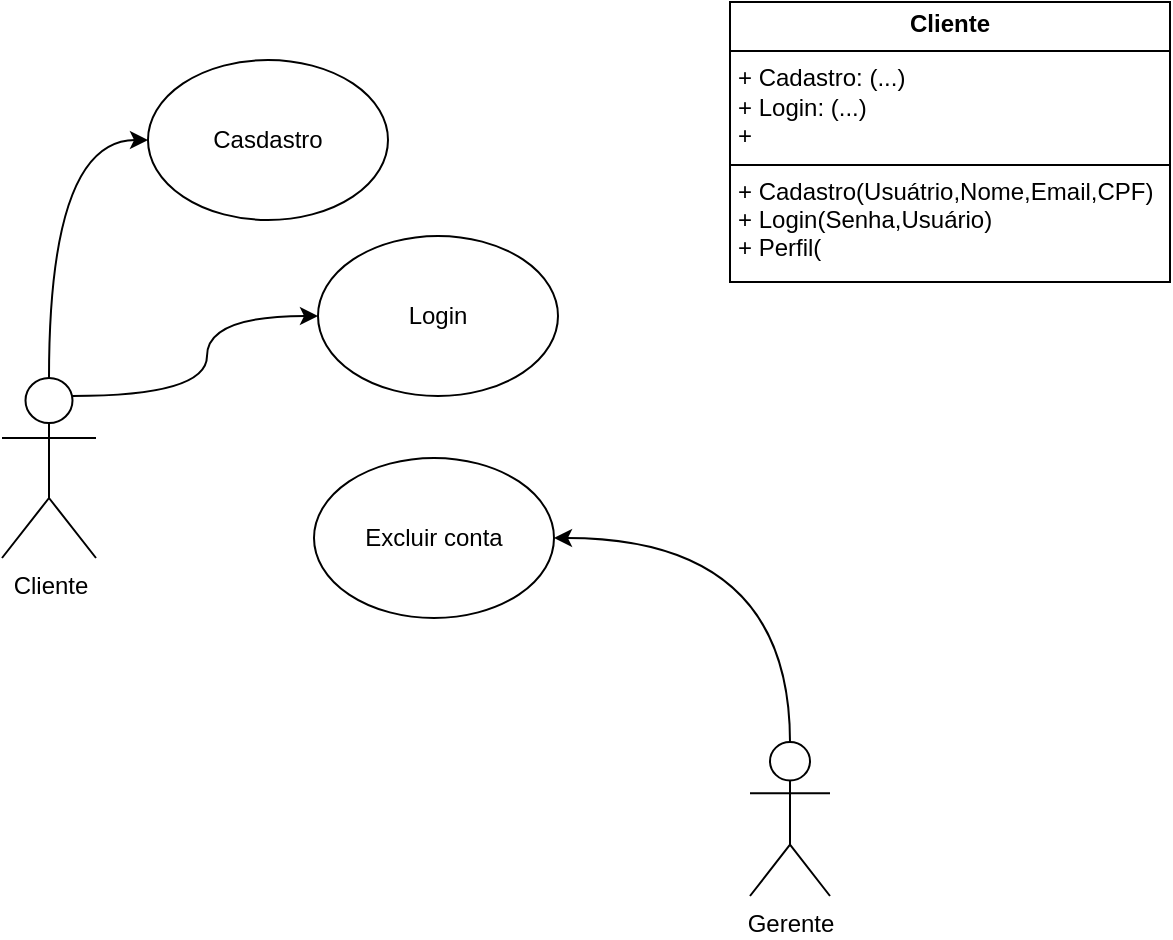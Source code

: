 <mxfile version="26.1.3" pages="3">
  <diagram id="YiMTqJKwDYF6vRVPjCFN" name="Exemplo">
    <mxGraphModel dx="1850" dy="1091" grid="1" gridSize="10" guides="1" tooltips="1" connect="1" arrows="1" fold="1" page="0" pageScale="1" pageWidth="827" pageHeight="1169" math="0" shadow="0">
      <root>
        <mxCell id="0" />
        <mxCell id="1" parent="0" />
        <mxCell id="x46C2pyT2gjfAuQc5zcK-3" value="Casdastro" style="ellipse;whiteSpace=wrap;html=1;" parent="1" vertex="1">
          <mxGeometry x="-661" y="-11" width="120" height="80" as="geometry" />
        </mxCell>
        <mxCell id="9Rf2MA_FwwKXXwiIyqJm-19" style="edgeStyle=orthogonalEdgeStyle;curved=1;rounded=0;orthogonalLoop=1;jettySize=auto;html=1;exitX=0.5;exitY=0;exitDx=0;exitDy=0;exitPerimeter=0;entryX=0;entryY=0.5;entryDx=0;entryDy=0;" edge="1" parent="1" source="wG24ISfvj3rp2JO2qVLN-1" target="x46C2pyT2gjfAuQc5zcK-3">
          <mxGeometry relative="1" as="geometry" />
        </mxCell>
        <mxCell id="9Rf2MA_FwwKXXwiIyqJm-20" style="edgeStyle=orthogonalEdgeStyle;curved=1;rounded=0;orthogonalLoop=1;jettySize=auto;html=1;exitX=0.75;exitY=0.1;exitDx=0;exitDy=0;exitPerimeter=0;entryX=0;entryY=0.5;entryDx=0;entryDy=0;" edge="1" parent="1" source="wG24ISfvj3rp2JO2qVLN-1" target="wG24ISfvj3rp2JO2qVLN-13">
          <mxGeometry relative="1" as="geometry" />
        </mxCell>
        <mxCell id="wG24ISfvj3rp2JO2qVLN-1" value="Cliente" style="shape=umlActor;verticalLabelPosition=bottom;verticalAlign=top;html=1;outlineConnect=0;" parent="1" vertex="1">
          <mxGeometry x="-734" y="148" width="47" height="90" as="geometry" />
        </mxCell>
        <mxCell id="wG24ISfvj3rp2JO2qVLN-13" value="Login" style="ellipse;whiteSpace=wrap;html=1;" parent="1" vertex="1">
          <mxGeometry x="-576" y="77" width="120" height="80" as="geometry" />
        </mxCell>
        <mxCell id="E99m4t5R8DJosONwmkcJ-4" value="&lt;p style=&quot;margin:0px;margin-top:4px;text-align:center;&quot;&gt;&lt;b&gt;Cliente&lt;/b&gt;&lt;/p&gt;&lt;hr size=&quot;1&quot; style=&quot;border-style:solid;&quot;&gt;&lt;p style=&quot;margin:0px;margin-left:4px;&quot;&gt;+ Cadastro: (...)&lt;/p&gt;&lt;p style=&quot;margin:0px;margin-left:4px;&quot;&gt;+ Login: (...)&lt;/p&gt;&lt;p style=&quot;margin:0px;margin-left:4px;&quot;&gt;+&amp;nbsp;&lt;/p&gt;&lt;hr size=&quot;1&quot; style=&quot;border-style:solid;&quot;&gt;&lt;p style=&quot;margin:0px;margin-left:4px;&quot;&gt;+ Cadastro(Usuátrio,Nome,Email,CPF)&lt;br&gt;+ Login(Senha,Usuário)&lt;/p&gt;&lt;p style=&quot;margin:0px;margin-left:4px;&quot;&gt;+ Perfil(&lt;/p&gt;" style="verticalAlign=top;align=left;overflow=fill;html=1;whiteSpace=wrap;" vertex="1" parent="1">
          <mxGeometry x="-370" y="-40" width="220" height="140" as="geometry" />
        </mxCell>
        <mxCell id="9Rf2MA_FwwKXXwiIyqJm-1" value="Excluir conta" style="ellipse;whiteSpace=wrap;html=1;" vertex="1" parent="1">
          <mxGeometry x="-578" y="188" width="120" height="80" as="geometry" />
        </mxCell>
        <mxCell id="9Rf2MA_FwwKXXwiIyqJm-22" style="edgeStyle=orthogonalEdgeStyle;curved=1;rounded=0;orthogonalLoop=1;jettySize=auto;html=1;exitX=0.5;exitY=0;exitDx=0;exitDy=0;exitPerimeter=0;entryX=1;entryY=0.5;entryDx=0;entryDy=0;" edge="1" parent="1" source="9Rf2MA_FwwKXXwiIyqJm-16" target="9Rf2MA_FwwKXXwiIyqJm-1">
          <mxGeometry relative="1" as="geometry" />
        </mxCell>
        <mxCell id="9Rf2MA_FwwKXXwiIyqJm-16" value="Gerente" style="shape=umlActor;verticalLabelPosition=bottom;verticalAlign=top;html=1;outlineConnect=0;" vertex="1" parent="1">
          <mxGeometry x="-360" y="330" width="40" height="77" as="geometry" />
        </mxCell>
      </root>
    </mxGraphModel>
  </diagram>
  <diagram id="fKSHDK6TExbN_JwvmpGc" name="D. Caso de uso">
    <mxGraphModel dx="1050" dy="557" grid="1" gridSize="10" guides="1" tooltips="1" connect="1" arrows="1" fold="1" page="1" pageScale="1" pageWidth="827" pageHeight="1169" background="none" math="0" shadow="1">
      <root>
        <mxCell id="0" />
        <mxCell id="1" parent="0" />
        <mxCell id="9OFZfF6DnT_0P9i0OkQr-1" value="Criar conta" style="ellipse;whiteSpace=wrap;html=1;" vertex="1" parent="1">
          <mxGeometry x="294" y="30" width="120" height="80" as="geometry" />
        </mxCell>
        <mxCell id="9OFZfF6DnT_0P9i0OkQr-2" value="Editar conta" style="ellipse;whiteSpace=wrap;html=1;" vertex="1" parent="1">
          <mxGeometry x="400" y="110" width="120" height="80" as="geometry" />
        </mxCell>
        <mxCell id="9OFZfF6DnT_0P9i0OkQr-3" value="Excluir conta" style="ellipse;whiteSpace=wrap;html=1;" vertex="1" parent="1">
          <mxGeometry x="414" y="230" width="120" height="80" as="geometry" />
        </mxCell>
        <mxCell id="9OFZfF6DnT_0P9i0OkQr-11" style="edgeStyle=orthogonalEdgeStyle;rounded=0;orthogonalLoop=1;jettySize=auto;html=1;exitX=0.5;exitY=0;exitDx=0;exitDy=0;exitPerimeter=0;entryX=0.5;entryY=1;entryDx=0;entryDy=0;" edge="1" parent="1" source="9OFZfF6DnT_0P9i0OkQr-4" target="9OFZfF6DnT_0P9i0OkQr-1">
          <mxGeometry relative="1" as="geometry" />
        </mxCell>
        <mxCell id="9OFZfF6DnT_0P9i0OkQr-22" style="edgeStyle=orthogonalEdgeStyle;rounded=0;orthogonalLoop=1;jettySize=auto;html=1;exitX=1;exitY=0.333;exitDx=0;exitDy=0;exitPerimeter=0;entryX=0;entryY=0.5;entryDx=0;entryDy=0;" edge="1" parent="1" source="9OFZfF6DnT_0P9i0OkQr-4" target="9OFZfF6DnT_0P9i0OkQr-2">
          <mxGeometry relative="1" as="geometry" />
        </mxCell>
        <mxCell id="9OFZfF6DnT_0P9i0OkQr-4" value="Cliente" style="shape=umlActor;verticalLabelPosition=bottom;verticalAlign=top;html=1;outlineConnect=0;" vertex="1" parent="1">
          <mxGeometry x="280" y="200" width="40" height="80" as="geometry" />
        </mxCell>
        <mxCell id="9OFZfF6DnT_0P9i0OkQr-14" value="Recuperar senha" style="ellipse;whiteSpace=wrap;html=1;" vertex="1" parent="1">
          <mxGeometry x="340" y="340" width="120" height="80" as="geometry" />
        </mxCell>
        <mxCell id="9OFZfF6DnT_0P9i0OkQr-23" style="edgeStyle=orthogonalEdgeStyle;rounded=0;orthogonalLoop=1;jettySize=auto;html=1;exitX=0.25;exitY=0.1;exitDx=0;exitDy=0;exitPerimeter=0;entryX=1;entryY=0.5;entryDx=0;entryDy=0;" edge="1" parent="1" source="9OFZfF6DnT_0P9i0OkQr-19" target="9OFZfF6DnT_0P9i0OkQr-1">
          <mxGeometry relative="1" as="geometry" />
        </mxCell>
        <mxCell id="9OFZfF6DnT_0P9i0OkQr-25" style="edgeStyle=orthogonalEdgeStyle;rounded=0;orthogonalLoop=1;jettySize=auto;html=1;exitX=0;exitY=0.333;exitDx=0;exitDy=0;exitPerimeter=0;entryX=1;entryY=0.5;entryDx=0;entryDy=0;" edge="1" parent="1" source="9OFZfF6DnT_0P9i0OkQr-19" target="9OFZfF6DnT_0P9i0OkQr-3">
          <mxGeometry relative="1" as="geometry" />
        </mxCell>
        <mxCell id="9OFZfF6DnT_0P9i0OkQr-26" style="edgeStyle=orthogonalEdgeStyle;rounded=0;orthogonalLoop=1;jettySize=auto;html=1;exitX=0;exitY=1;exitDx=0;exitDy=0;exitPerimeter=0;entryX=1;entryY=0.5;entryDx=0;entryDy=0;" edge="1" parent="1" source="9OFZfF6DnT_0P9i0OkQr-19" target="9OFZfF6DnT_0P9i0OkQr-14">
          <mxGeometry relative="1" as="geometry" />
        </mxCell>
        <mxCell id="9OFZfF6DnT_0P9i0OkQr-19" value="Gerente" style="shape=umlActor;verticalLabelPosition=bottom;verticalAlign=top;html=1;outlineConnect=0;" vertex="1" parent="1">
          <mxGeometry x="710" y="130" width="40" height="80" as="geometry" />
        </mxCell>
      </root>
    </mxGraphModel>
  </diagram>
  <diagram id="6zSDGpq8xwgh9p5FZyTl" name="D. Classes">
    <mxGraphModel dx="1050" dy="607" grid="1" gridSize="10" guides="1" tooltips="1" connect="1" arrows="1" fold="1" page="1" pageScale="1" pageWidth="827" pageHeight="1169" math="0" shadow="0">
      <root>
        <mxCell id="0" />
        <mxCell id="1" parent="0" />
        <mxCell id="MSXm2C6qWn6FGxxOrOBy-1" value="&lt;p style=&quot;margin:0px;margin-top:4px;text-align:center;&quot;&gt;&lt;b&gt;Class&lt;/b&gt;&lt;/p&gt;&lt;hr size=&quot;1&quot; style=&quot;border-style:solid;&quot;&gt;&lt;p style=&quot;margin:0px;margin-left:4px;&quot;&gt;+ Nome&lt;/p&gt;&lt;p style=&quot;margin:0px;margin-left:4px;&quot;&gt;&lt;br&gt;&lt;/p&gt;&lt;p style=&quot;margin:0px;margin-left:4px;&quot;&gt;+ Email:&lt;/p&gt;&lt;p style=&quot;margin:0px;margin-left:4px;&quot;&gt;&lt;br&gt;&lt;/p&gt;&lt;p style=&quot;margin:0px;margin-left:4px;&quot;&gt;+ Senha:&lt;/p&gt;&lt;hr size=&quot;1&quot; style=&quot;border-style:solid;&quot;&gt;&lt;p style=&quot;margin:0px;margin-left:4px;&quot;&gt;+ Criar conta&lt;/p&gt;" style="verticalAlign=top;align=left;overflow=fill;html=1;whiteSpace=wrap;" vertex="1" parent="1">
          <mxGeometry x="330" y="170" width="160" height="140" as="geometry" />
        </mxCell>
      </root>
    </mxGraphModel>
  </diagram>
</mxfile>
